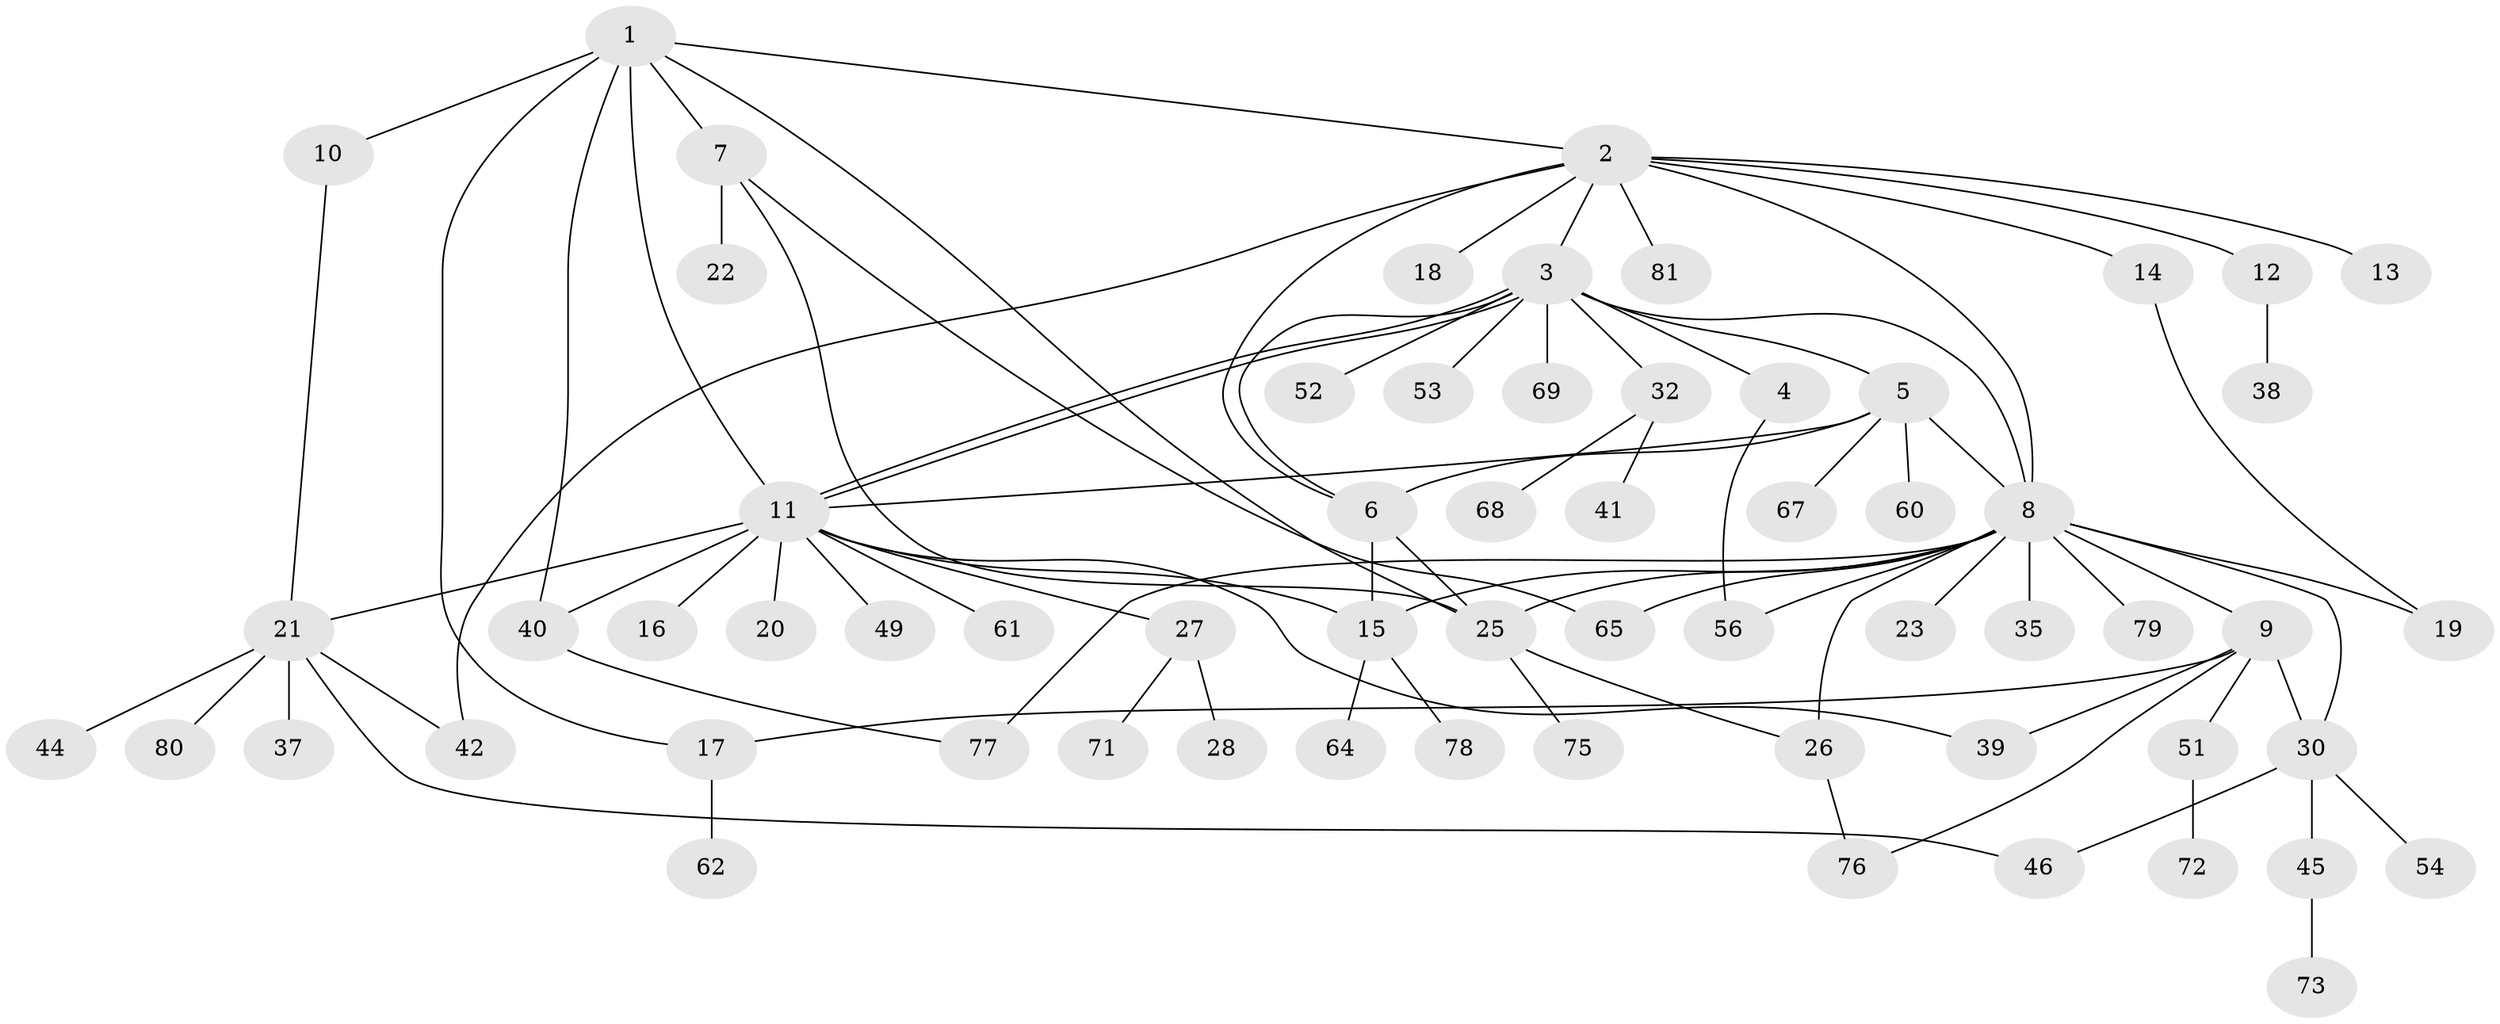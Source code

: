 // Generated by graph-tools (version 1.1) at 2025/23/03/03/25 07:23:53]
// undirected, 63 vertices, 87 edges
graph export_dot {
graph [start="1"]
  node [color=gray90,style=filled];
  1 [super="+50"];
  2 [super="+58"];
  3 [super="+34"];
  4;
  5 [super="+70"];
  6 [super="+33"];
  7 [super="+66"];
  8 [super="+55"];
  9 [super="+24"];
  10;
  11 [super="+43"];
  12 [super="+29"];
  13;
  14 [super="+74"];
  15 [super="+85"];
  16;
  17 [super="+47"];
  18;
  19;
  20;
  21 [super="+36"];
  22;
  23;
  25 [super="+59"];
  26;
  27 [super="+84"];
  28;
  30 [super="+31"];
  32 [super="+63"];
  35;
  37;
  38;
  39;
  40 [super="+48"];
  41;
  42;
  44;
  45 [super="+57"];
  46;
  49;
  51;
  52;
  53;
  54;
  56;
  60;
  61;
  62;
  64;
  65;
  67;
  68;
  69;
  71;
  72;
  73;
  75;
  76 [super="+82"];
  77 [super="+83"];
  78;
  79;
  80;
  81;
  1 -- 2;
  1 -- 7 [weight=2];
  1 -- 10;
  1 -- 11 [weight=2];
  1 -- 17;
  1 -- 25;
  1 -- 40;
  2 -- 3;
  2 -- 6;
  2 -- 8;
  2 -- 12;
  2 -- 13;
  2 -- 14;
  2 -- 18;
  2 -- 42;
  2 -- 81;
  3 -- 4;
  3 -- 5;
  3 -- 8;
  3 -- 11;
  3 -- 11;
  3 -- 32;
  3 -- 52;
  3 -- 69;
  3 -- 53;
  3 -- 6;
  4 -- 56;
  5 -- 8;
  5 -- 11;
  5 -- 60;
  5 -- 67;
  5 -- 6;
  6 -- 15;
  6 -- 25;
  7 -- 22;
  7 -- 65;
  7 -- 25;
  8 -- 9;
  8 -- 19;
  8 -- 23;
  8 -- 25;
  8 -- 26;
  8 -- 30;
  8 -- 35;
  8 -- 56;
  8 -- 65;
  8 -- 77 [weight=2];
  8 -- 79;
  8 -- 15;
  9 -- 17;
  9 -- 39;
  9 -- 51;
  9 -- 30;
  9 -- 76;
  10 -- 21;
  11 -- 15;
  11 -- 16;
  11 -- 20;
  11 -- 27;
  11 -- 39;
  11 -- 40;
  11 -- 49;
  11 -- 61;
  11 -- 21;
  12 -- 38;
  14 -- 19;
  15 -- 64;
  15 -- 78;
  17 -- 62;
  21 -- 42;
  21 -- 44;
  21 -- 80;
  21 -- 37;
  21 -- 46;
  25 -- 26;
  25 -- 75;
  26 -- 76;
  27 -- 28;
  27 -- 71;
  30 -- 45;
  30 -- 46;
  30 -- 54;
  32 -- 41;
  32 -- 68;
  40 -- 77;
  45 -- 73;
  51 -- 72;
}
